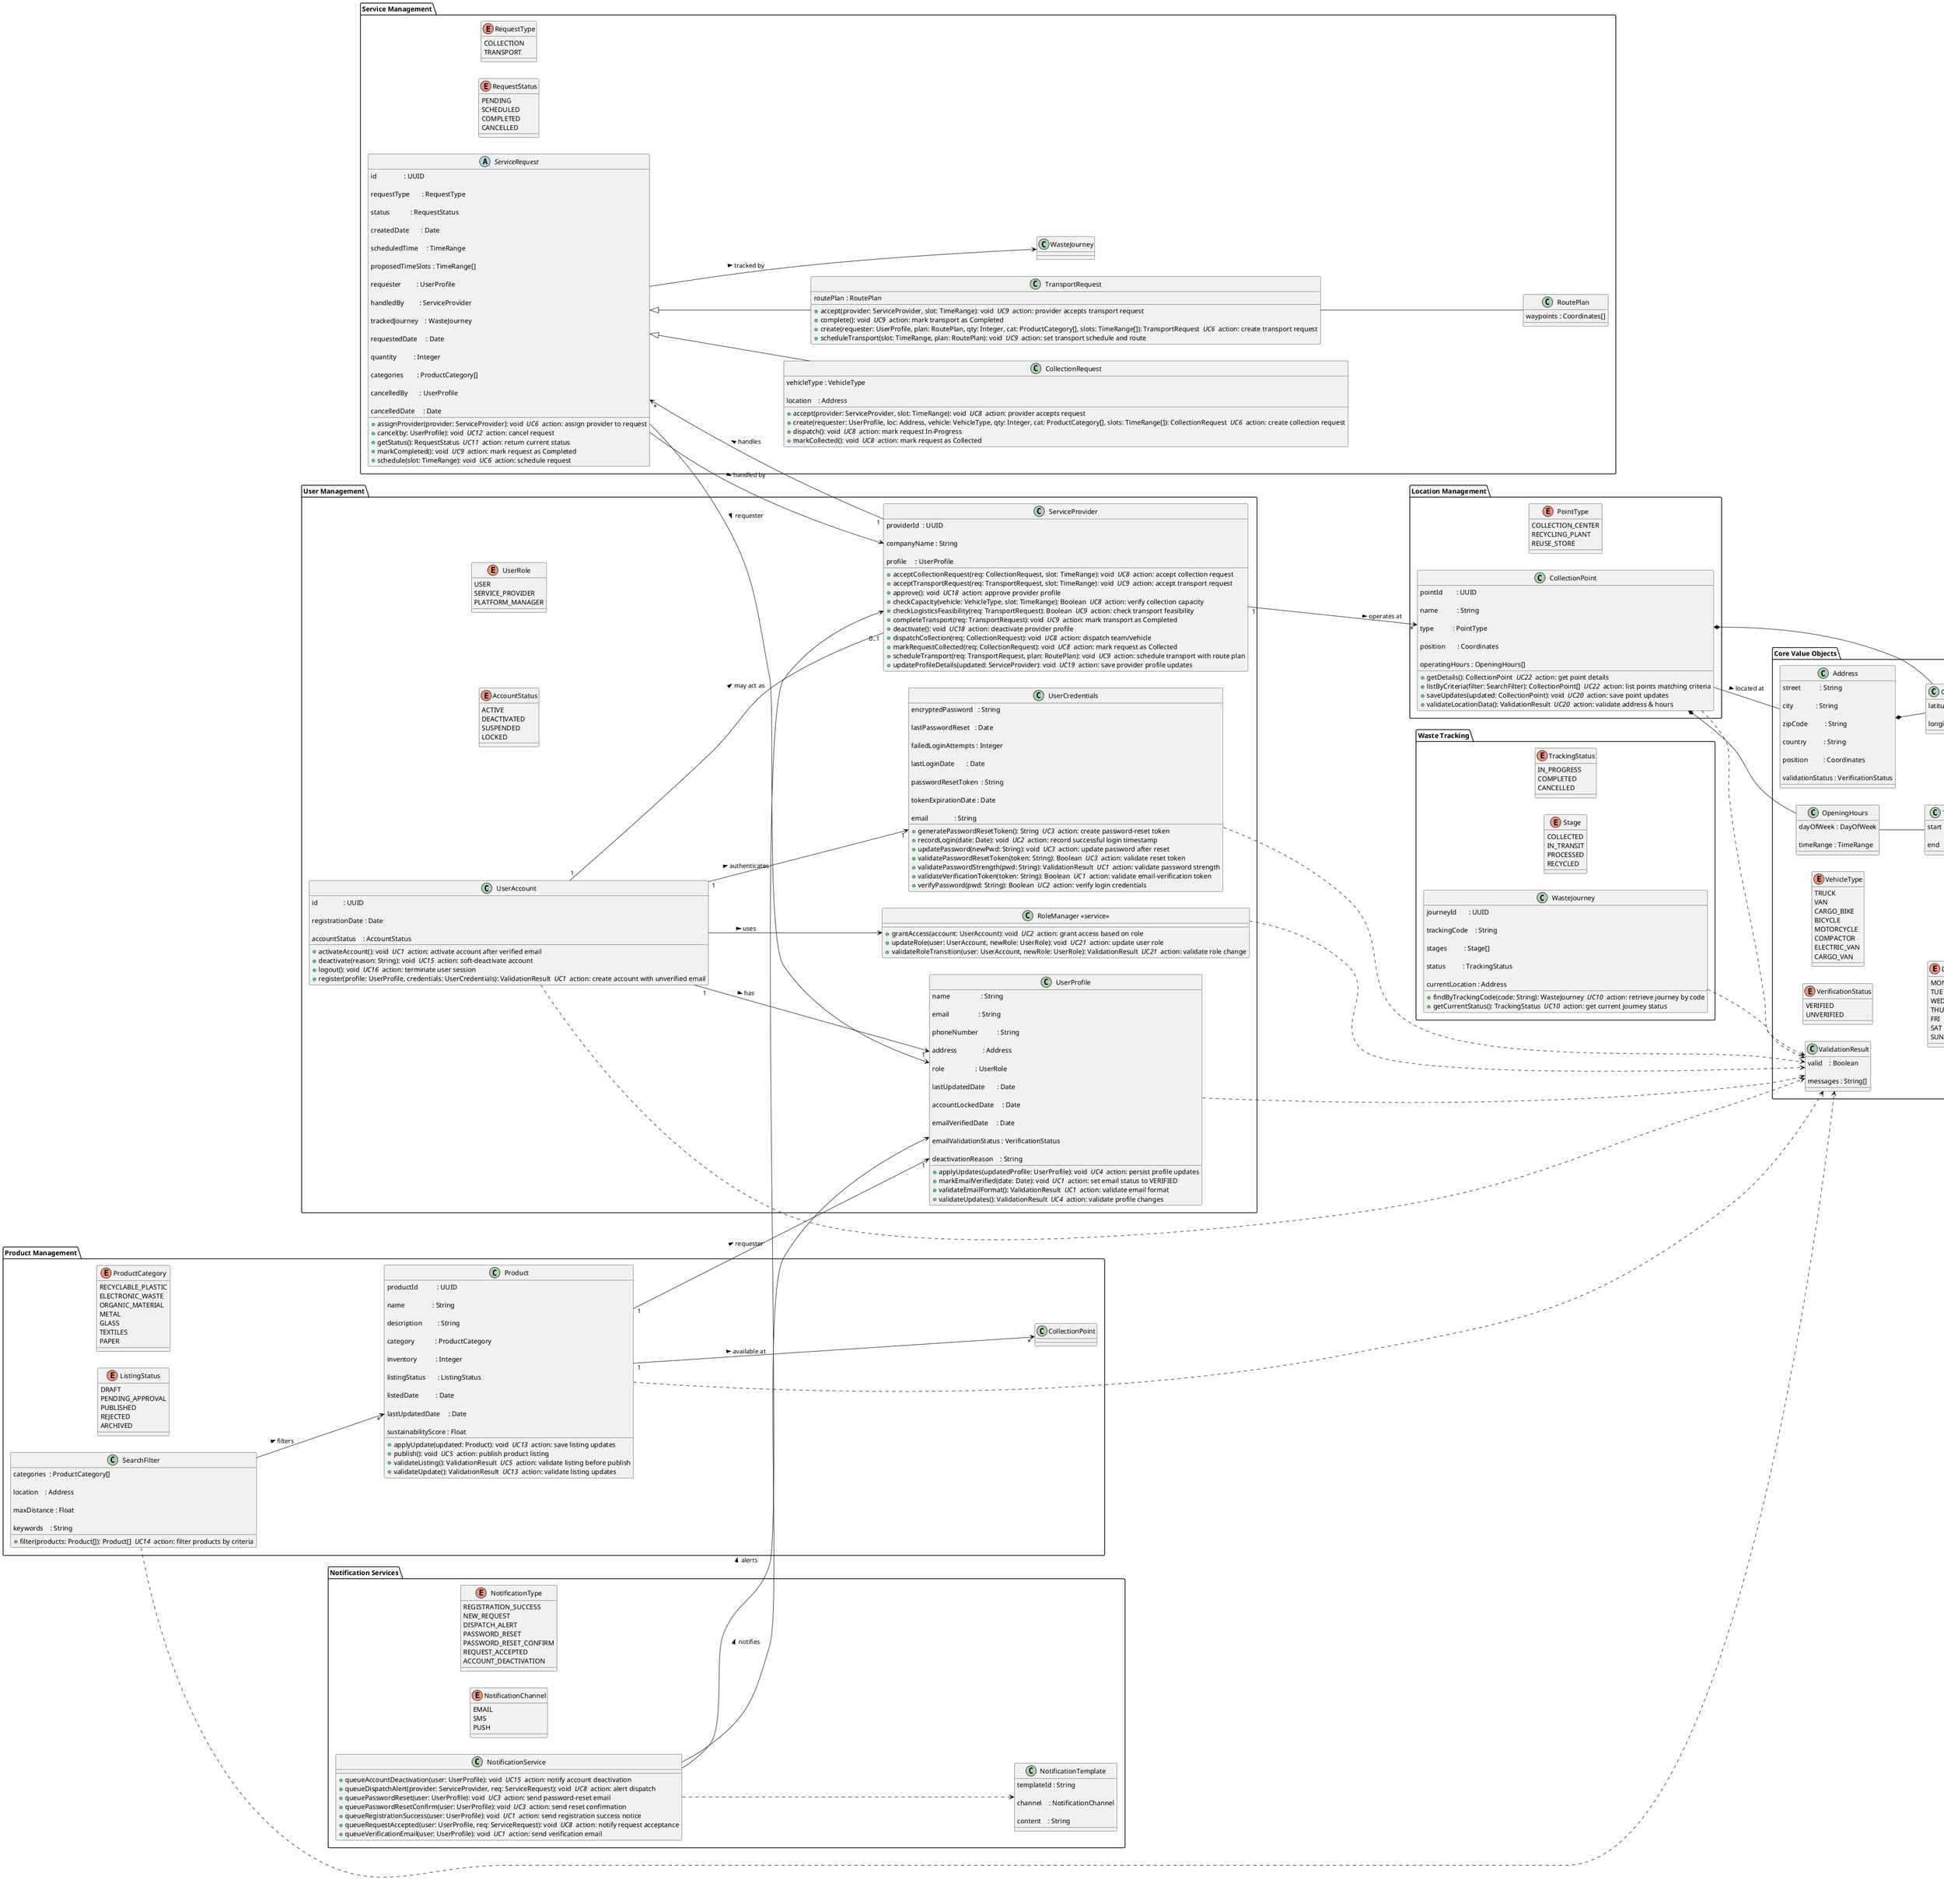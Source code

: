 @startuml
left to right direction
' ──────────────────────────────────────────────
'  CORE VALUE OBJECTS
' ──────────────────────────────────────────────
package "Core Value Objects" {
enum VerificationStatus {
VERIFIED
UNVERIFIED
}
enum VehicleType {
TRUCK
VAN
CARGO_BIKE
BICYCLE
MOTORCYCLE
COMPACTOR
ELECTRIC_VAN
CARGO_VAN
}
enum DayOfWeek {
MON
TUE
WED
THU
FRI
SAT
SUN
}
class ValidationResult {

valid    : Boolean

messages : String[]
}
class Coordinates {

latitude  : Float

longitude : Float
}
class Address {

street           : String

city             : String

zipCode          : String

country          : String

position         : Coordinates

validationStatus : VerificationStatus
}
class TimeRange {

start : LocalTime

end   : LocalTime
}
class OpeningHours {

dayOfWeek : DayOfWeek

timeRange : TimeRange
}
Address *-- Coordinates
OpeningHours -- TimeRange
}
' ──────────────────────────────────────────────
'  USER MANAGEMENT
' ──────────────────────────────────────────────
package "User Management" {
enum UserRole {
USER
SERVICE_PROVIDER
PLATFORM_MANAGER
}
enum AccountStatus {
ACTIVE
DEACTIVATED
SUSPENDED
LOCKED
}
class UserAccount {

id               : UUID

registrationDate : Date

accountStatus    : AccountStatus
  
  + activateAccount(): void // UC1 // action: activate account after verified email
  + deactivate(reason: String): void // UC15 // action: soft-deactivate account
  + logout(): void // UC16 // action: terminate user session
  + register(profile: UserProfile, credentials: UserCredentials): ValidationResult // UC1 // action: create account with unverified email
}
class UserProfile {

name                  : String

email                 : String

phoneNumber           : String

address               : Address

role                  : UserRole

lastUpdatedDate       : Date

accountLockedDate     : Date

emailVerifiedDate     : Date

emailValidationStatus : VerificationStatus

deactivationReason    : String
  
  + applyUpdates(updatedProfile: UserProfile): void // UC4 // action: persist profile updates
  + markEmailVerified(date: Date): void // UC1 // action: set email status to VERIFIED
  + validateEmailFormat(): ValidationResult // UC1 // action: validate email format
  + validateUpdates(): ValidationResult // UC4 // action: validate profile changes
}
class UserCredentials {

encryptedPassword   : String

lastPasswordReset   : Date

failedLoginAttempts : Integer

lastLoginDate       : Date

passwordResetToken  : String

tokenExpirationDate : Date

email               : String
  
  + generatePasswordResetToken(): String // UC3 // action: create password-reset token
  + recordLogin(date: Date): void // UC2 // action: record successful login timestamp
  + updatePassword(newPwd: String): void // UC3 // action: update password after reset
  + validatePasswordResetToken(token: String): Boolean // UC3 // action: validate reset token
  + validatePasswordStrength(pwd: String): ValidationResult // UC1 // action: validate password strength
  + validateVerificationToken(token: String): Boolean // UC1 // action: validate email-verification token
  + verifyPassword(pwd: String): Boolean // UC2 // action: verify login credentials
}
class ServiceProvider {

providerId  : UUID

companyName : String

profile     : UserProfile
  
  + acceptCollectionRequest(req: CollectionRequest, slot: TimeRange): void // UC8 // action: accept collection request
  + acceptTransportRequest(req: TransportRequest, slot: TimeRange): void // UC9 // action: accept transport request
  + approve(): void // UC18 // action: approve provider profile
  + checkCapacity(vehicle: VehicleType, slot: TimeRange): Boolean // UC8 // action: verify collection capacity
  + checkLogisticsFeasibility(req: TransportRequest): Boolean // UC9 // action: check transport feasibility
  + completeTransport(req: TransportRequest): void // UC9 // action: mark transport as Completed
  + deactivate(): void // UC18 // action: deactivate provider profile
  + dispatchCollection(req: CollectionRequest): void // UC8 // action: dispatch team/vehicle
  + markRequestCollected(req: CollectionRequest): void // UC8 // action: mark request as Collected
  + scheduleTransport(req: TransportRequest, plan: RoutePlan): void // UC9 // action: schedule transport with route plan
  + updateProfileDetails(updated: ServiceProvider): void // UC19 // action: save provider profile updates
}
class "RoleManager <<service>>" as RoleManager {
  
  + grantAccess(account: UserAccount): void // UC2 // action: grant access based on role
  + updateRole(user: UserAccount, newRole: UserRole): void // UC21 // action: update user role
  + validateRoleTransition(user: UserAccount, newRole: UserRole): ValidationResult // UC21 // action: validate role change
}
UserAccount ..> ValidationResult
UserProfile ..> ValidationResult
UserCredentials ..> ValidationResult
RoleManager ..> ValidationResult
UserAccount "1" --> "1" UserProfile : has >
UserAccount "1" --> "1" UserCredentials : authenticates >
UserAccount --> RoleManager : uses >
UserAccount "1" -- "0..1" ServiceProvider : may act as >
}
' ──────────────────────────────────────────────
'  SERVICE MANAGEMENT
' ──────────────────────────────────────────────
package "Service Management" {
enum RequestType {
COLLECTION
TRANSPORT
}
enum RequestStatus {
PENDING
SCHEDULED
COMPLETED
CANCELLED
}
abstract class ServiceRequest {

id                : UUID

requestType       : RequestType

status            : RequestStatus

createdDate       : Date

scheduledTime     : TimeRange

proposedTimeSlots : TimeRange[]

requester         : UserProfile

handledBy         : ServiceProvider

trackedJourney    : WasteJourney

requestedDate     : Date

quantity          : Integer

categories        : ProductCategory[]

cancelledBy       : UserProfile

cancelledDate     : Date
  
  + assignProvider(provider: ServiceProvider): void // UC6 // action: assign provider to request
  + cancel(by: UserProfile): void // UC12 // action: cancel request
  + getStatus(): RequestStatus // UC11 // action: return current status
  + markCompleted(): void // UC9 // action: mark request as Completed
  + schedule(slot: TimeRange): void // UC6 // action: schedule request
}
class CollectionRequest extends ServiceRequest {

vehicleType : VehicleType

location    : Address
  
  + accept(provider: ServiceProvider, slot: TimeRange): void // UC8 // action: provider accepts request
  + create(requester: UserProfile, loc: Address, vehicle: VehicleType, qty: Integer, cat: ProductCategory[], slots: TimeRange[]): CollectionRequest // UC6 // action: create collection request
  + dispatch(): void // UC8 // action: mark request In-Progress
  + markCollected(): void // UC8 // action: mark request as Collected
}
class TransportRequest extends ServiceRequest {

routePlan : RoutePlan
  
  + accept(provider: ServiceProvider, slot: TimeRange): void // UC9 // action: provider accepts transport request
  + complete(): void // UC9 // action: mark transport as Completed
  + create(requester: UserProfile, plan: RoutePlan, qty: Integer, cat: ProductCategory[], slots: TimeRange[]): TransportRequest // UC6 // action: create transport request
  + scheduleTransport(slot: TimeRange, plan: RoutePlan): void // UC9 // action: set transport schedule and route
}

class RoutePlan {

waypoints : Coordinates[]
}
ServiceProvider "1" --> "*" ServiceRequest : handles >

TransportRequest -- RoutePlan
ServiceRequest --> WasteJourney : tracked by >
ServiceRequest --> UserProfile : requester >
ServiceRequest --> ServiceProvider : handled by >
}
' ──────────────────────────────────────────────
'  WASTE TRACKING
' ──────────────────────────────────────────────
package "Waste Tracking" {
enum TrackingStatus {
IN_PROGRESS
COMPLETED
CANCELLED
}
enum Stage {
COLLECTED
IN_TRANSIT
PROCESSED
RECYCLED
}
class WasteJourney {

journeyId       : UUID

trackingCode    : String

stages          : Stage[]

status          : TrackingStatus

currentLocation : Address
  
  + findByTrackingCode(code: String): WasteJourney // UC10 // action: retrieve journey by code
  + getCurrentStatus(): TrackingStatus // UC10 // action: get current journey status
}
WasteJourney ..> ValidationResult
}
' ──────────────────────────────────────────────
'  PRODUCT MANAGEMENT
' ──────────────────────────────────────────────
package "Product Management" {
enum ProductCategory {
RECYCLABLE_PLASTIC
ELECTRONIC_WASTE
ORGANIC_MATERIAL
METAL
GLASS
TEXTILES
PAPER
}
enum ListingStatus {
DRAFT
PENDING_APPROVAL
PUBLISHED
REJECTED
ARCHIVED
}
class Product {

productId           : UUID

name                : String

description         : String

category            : ProductCategory

inventory           : Integer

listingStatus       : ListingStatus

listedDate          : Date

lastUpdatedDate     : Date

sustainabilityScore : Float
  
  + applyUpdate(updated: Product): void // UC13 // action: save listing updates
  + publish(): void // UC5 // action: publish product listing
  + validateListing(): ValidationResult // UC5 // action: validate listing before publish
  + validateUpdate(): ValidationResult // UC13 // action: validate listing updates
}
class SearchFilter {

categories  : ProductCategory[]

location    : Address

maxDistance : Float

keywords    : String
  
  + filter(products: Product[]): Product[] // UC14 // action: filter products by criteria
}
Product ..> ValidationResult
SearchFilter ..> ValidationResult
Product "1" --> "*" CollectionPoint : available at >
Product "1" --> "1" UserProfile      : requester >
SearchFilter --> "*" Product            : filters >
}
' ──────────────────────────────────────────────
'  LOCATION MANAGEMENT
' ──────────────────────────────────────────────
package "Location Management" {
enum PointType {
COLLECTION_CENTER
RECYCLING_PLANT
REUSE_STORE
}
class CollectionPoint {

pointId        : UUID

name           : String

type           : PointType

position       : Coordinates

operatingHours : OpeningHours[]
  
  + getDetails(): CollectionPoint // UC22 // action: get point details
  + listByCriteria(filter: SearchFilter): CollectionPoint[] // UC22 // action: list points matching criteria
  + saveUpdates(updated: CollectionPoint): void // UC20 // action: save point updates
  + validateLocationData(): ValidationResult // UC20 // action: validate address & hours
}
CollectionPoint ..> ValidationResult
CollectionPoint *-- Coordinates
CollectionPoint *-- OpeningHours
CollectionPoint -- Address : located at >
ServiceProvider "1" --> "*" CollectionPoint : operates at >
}
' ──────────────────────────────────────────────
'  NOTIFICATION SERVICES
' ──────────────────────────────────────────────
package "Notification Services" {
enum NotificationType {
REGISTRATION_SUCCESS
NEW_REQUEST
DISPATCH_ALERT
PASSWORD_RESET
PASSWORD_RESET_CONFIRM
REQUEST_ACCEPTED
ACCOUNT_DEACTIVATION
}
enum NotificationChannel{
EMAIL
SMS
PUSH
}
class NotificationTemplate {

templateId : String

channel    : NotificationChannel

content    : String
}
class NotificationService {
  
  + queueAccountDeactivation(user: UserProfile): void // UC15 // action: notify account deactivation
  + queueDispatchAlert(provider: ServiceProvider, req: ServiceRequest): void // UC8 // action: alert dispatch
  + queuePasswordReset(user: UserProfile): void // UC3 // action: send password-reset email
  + queuePasswordResetConfirm(user: UserProfile): void // UC3 // action: send reset confirmation
  + queueRegistrationSuccess(user: UserProfile): void // UC1 // action: send registration success notice
  + queueRequestAccepted(user: UserProfile, req: ServiceRequest): void // UC8 // action: notify request acceptance
  + queueVerificationEmail(user: UserProfile): void // UC1 // action: send verification email
}
NotificationService ..> NotificationTemplate
NotificationService --> UserProfile     : notifies >
NotificationService --> ServiceProvider : alerts >
}
@enduml
